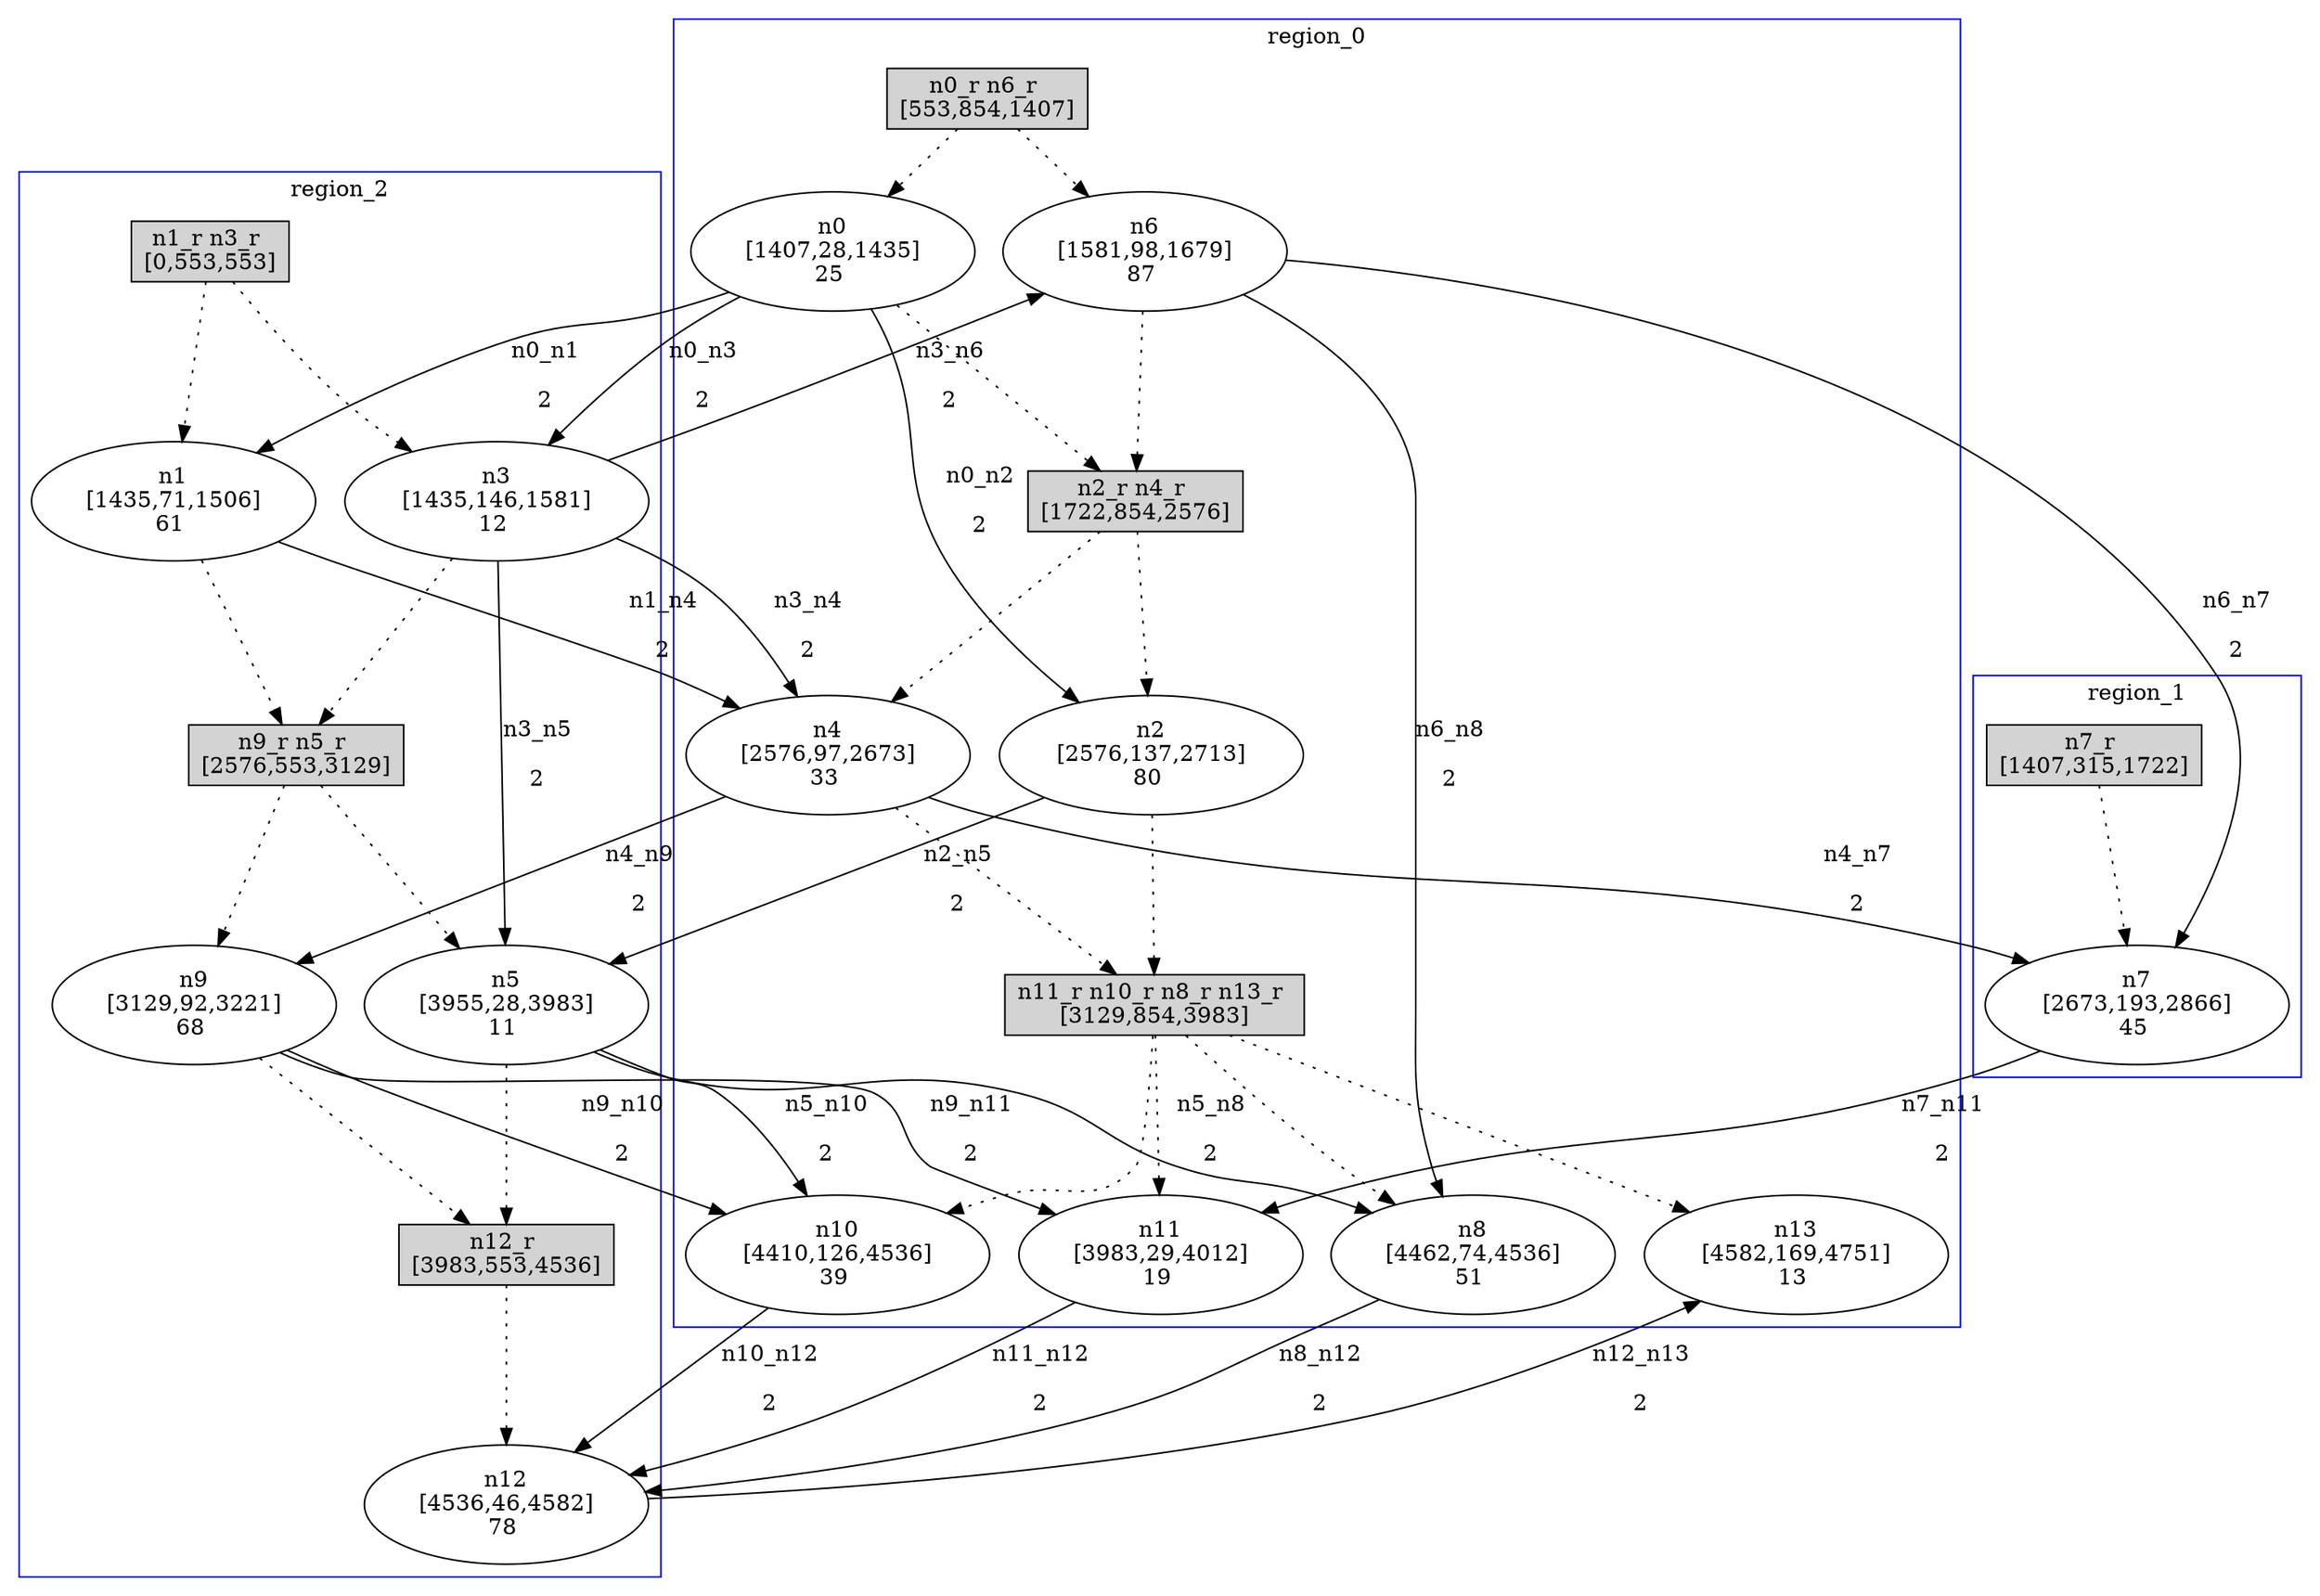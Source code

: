 //3-LSsolveMIPnSolStatus 2.
//4-SL 4751.
//5-LSsolveMIPsolveTime(double) 1.10858.
//6-reconfigurateNum(int) 7.
//7-reconfigurateTime(int) 4536.
digraph test_0 {
	size="28,40";
	subgraph cluster0 {
		stytle=filled;
		color=blue;
		label=region_0;
		reconfNode_0_1 [ shape = box, style = filled, label = "n0_r n6_r \n[553,854,1407]" ];
		n0 [ label="n0\n[1407,28,1435]\n25 " ];
		n6 [ label="n6\n[1581,98,1679]\n87 " ];
		reconfNode_0_1 -> n0 [ style = dotted ];
		reconfNode_0_1 -> n6 [ style = dotted ];
		n0 -> reconfNode_0_2 [ style = dotted ];
		n6 -> reconfNode_0_2 [ style = dotted ];
		reconfNode_0_2 [ shape = box, style = filled, label = "n2_r n4_r \n[1722,854,2576]" ];
		n2 [ label="n2\n[2576,137,2713]\n80 " ];
		n4 [ label="n4\n[2576,97,2673]\n33 " ];
		reconfNode_0_2 -> n2 [ style = dotted ];
		reconfNode_0_2 -> n4 [ style = dotted ];
		n2 -> reconfNode_0_3 [ style = dotted ];
		n4 -> reconfNode_0_3 [ style = dotted ];
		reconfNode_0_3 [ shape = box, style = filled, label = "n11_r n10_r n8_r n13_r \n[3129,854,3983]" ];
		n11 [ label="n11\n[3983,29,4012]\n19 " ];
		n10 [ label="n10\n[4410,126,4536]\n39 " ];
		n8 [ label="n8\n[4462,74,4536]\n51 " ];
		n13 [ label="n13\n[4582,169,4751]\n13 " ];
		reconfNode_0_3 -> n11 [ style = dotted ];
		reconfNode_0_3 -> n10 [ style = dotted ];
		reconfNode_0_3 -> n8 [ style = dotted ];
		reconfNode_0_3 -> n13 [ style = dotted ];
	}
	subgraph cluster1 {
		stytle=filled;
		color=blue;
		label=region_1;
		reconfNode_1_1 [ shape = box, style = filled, label = "n7_r \n[1407,315,1722]" ];
		n7 [ label="n7\n[2673,193,2866]\n45 " ];
		reconfNode_1_1 -> n7 [ style = dotted ];
	}
	subgraph cluster2 {
		stytle=filled;
		color=blue;
		label=region_2;
		reconfNode_2_1 [ shape = box, style = filled, label = "n1_r n3_r \n[0,553,553]" ];
		n1 [ label="n1\n[1435,71,1506]\n61 " ];
		n3 [ label="n3\n[1435,146,1581]\n12 " ];
		reconfNode_2_1 -> n1 [ style = dotted ];
		reconfNode_2_1 -> n3 [ style = dotted ];
		n1 -> reconfNode_2_2 [ style = dotted ];
		n3 -> reconfNode_2_2 [ style = dotted ];
		reconfNode_2_2 [ shape = box, style = filled, label = "n9_r n5_r \n[2576,553,3129]" ];
		n9 [ label="n9\n[3129,92,3221]\n68 " ];
		n5 [ label="n5\n[3955,28,3983]\n11 " ];
		reconfNode_2_2 -> n9 [ style = dotted ];
		reconfNode_2_2 -> n5 [ style = dotted ];
		n9 -> reconfNode_2_3 [ style = dotted ];
		n5 -> reconfNode_2_3 [ style = dotted ];
		reconfNode_2_3 [ shape = box, style = filled, label = "n12_r \n[3983,553,4536]" ];
		n12 [ label="n12\n[4536,46,4582]\n78 " ];
		reconfNode_2_3 -> n12 [ style = dotted ];
	}
	n0 -> n1 [ label="n0_n1\n2" ];
	n0 -> n2 [ label="n0_n2\n2" ];
	n0 -> n3 [ label="n0_n3\n2" ];
	n1 -> n4 [ label="n1_n4\n2" ];
	n2 -> n5 [ label="n2_n5\n2" ];
	n3 -> n4 [ label="n3_n4\n2" ];
	n3 -> n5 [ label="n3_n5\n2" ];
	n3 -> n6 [ label="n3_n6\n2" ];
	n4 -> n7 [ label="n4_n7\n2" ];
	n4 -> n9 [ label="n4_n9\n2" ];
	n5 -> n8 [ label="n5_n8\n2" ];
	n5 -> n10 [ label="n5_n10\n2" ];
	n6 -> n7 [ label="n6_n7\n2" ];
	n6 -> n8 [ label="n6_n8\n2" ];
	n7 -> n11 [ label="n7_n11\n2" ];
	n9 -> n10 [ label="n9_n10\n2" ];
	n9 -> n11 [ label="n9_n11\n2" ];
	n8 -> n12 [ label="n8_n12\n2" ];
	n10 -> n12 [ label="n10_n12\n2" ];
	n11 -> n12 [ label="n11_n12\n2" ];
	n12 -> n13 [ label="n12_n13\n2" ];
}
